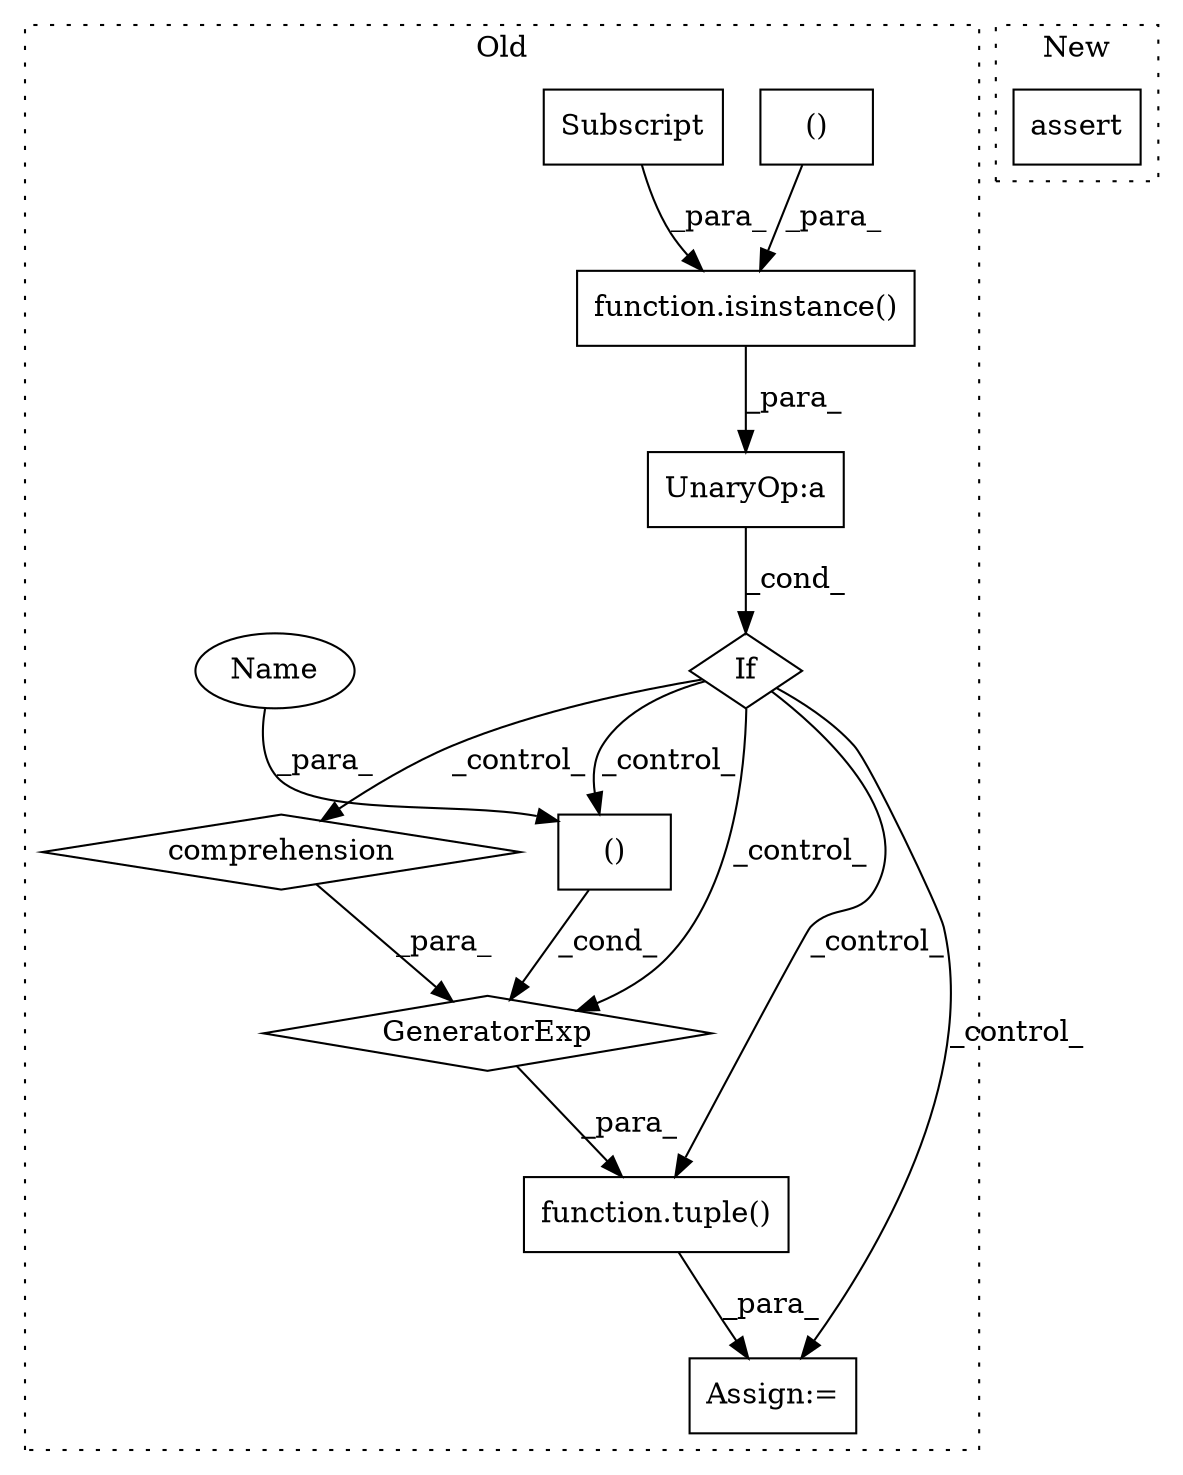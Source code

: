 digraph G {
subgraph cluster0 {
1 [label="GeneratorExp" a="55" s="4622" l="1" shape="diamond"];
3 [label="comprehension" a="45" s="4627" l="3" shape="diamond"];
4 [label="Assign:=" a="68" s="4613" l="3" shape="box"];
5 [label="()" a="54" s="4624" l="0" shape="box"];
6 [label="function.tuple()" a="75" s="4616,4623" l="6,19" shape="box"];
7 [label="If" a="96" s="4552,4594" l="3,14" shape="diamond"];
8 [label="()" a="54" s="4585" l="7" shape="box"];
9 [label="UnaryOp:a" a="61" s="4555" l="39" shape="box"];
10 [label="function.isinstance()" a="75" s="4559,4593" l="11,1" shape="box"];
11 [label="Subscript" a="63" s="4570,0" l="8,0" shape="box"];
12 [label="Name" a="87" s="4623" l="1" shape="ellipse"];
label = "Old";
style="dotted";
}
subgraph cluster1 {
2 [label="assert" a="65" s="4725" l="7" shape="box"];
label = "New";
style="dotted";
}
1 -> 6 [label="_para_"];
3 -> 1 [label="_para_"];
5 -> 1 [label="_cond_"];
6 -> 4 [label="_para_"];
7 -> 5 [label="_control_"];
7 -> 3 [label="_control_"];
7 -> 4 [label="_control_"];
7 -> 1 [label="_control_"];
7 -> 6 [label="_control_"];
8 -> 10 [label="_para_"];
9 -> 7 [label="_cond_"];
10 -> 9 [label="_para_"];
11 -> 10 [label="_para_"];
12 -> 5 [label="_para_"];
}